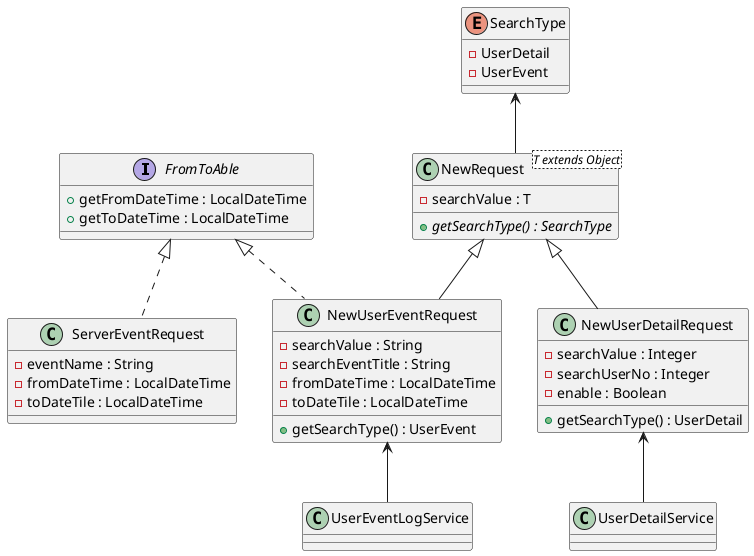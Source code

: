 @startuml

'class CommonRequestDto{
'    -fromDay : Date
'    -toDay : Date
'    -searchType : Integer
'    -searchValue : String
'    -enable : Boolean
'
'}
'
'
'CommonRequestDto <-- UserDetailService
'CommonRequestDto <-- UserEventLogService


interface FromToAble{
    +getFromDateTime : LocalDateTime
    +getToDateTime : LocalDateTime
}

Enum SearchType{
    -UserDetail
    -UserEvent
}

class NewRequest<T extends Object>{
    -searchValue : T
    +{abstract}getSearchType() : SearchType
}

class NewUserDetailRequest extends NewRequest{
    -searchValue : Integer
    -searchUserNo : Integer
    -enable : Boolean
    +getSearchType() : UserDetail
}

class NewUserEventRequest extends NewRequest implements FromToAble{
    -searchValue : String
    -searchEventTitle : String
    -fromDateTime : LocalDateTime
    -toDateTile : LocalDateTime
    +getSearchType() : UserEvent
}

class ServerEventRequest implements FromToAble{
    -eventName : String
    -fromDateTime : LocalDateTime
    -toDateTile : LocalDateTime
}


SearchType <-- NewRequest
NewUserDetailRequest <-- UserDetailService
NewUserEventRequest <-- UserEventLogService



@enduml